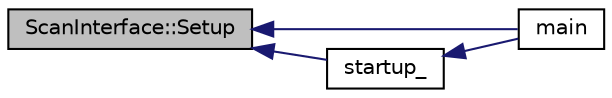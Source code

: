 digraph "ScanInterface::Setup"
{
  edge [fontname="Helvetica",fontsize="10",labelfontname="Helvetica",labelfontsize="10"];
  node [fontname="Helvetica",fontsize="10",shape=record];
  rankdir="LR";
  Node1 [label="ScanInterface::Setup",height=0.2,width=0.4,color="black", fillcolor="grey75", style="filled", fontcolor="black"];
  Node1 -> Node2 [dir="back",color="midnightblue",fontsize="10",style="solid",fontname="Helvetica"];
  Node2 [label="main",height=0.2,width=0.4,color="black", fillcolor="white", style="filled",URL="$d9/d0e/event_reader_8cpp.html#a0ddf1224851353fc92bfbff6f499fa97"];
  Node1 -> Node3 [dir="back",color="midnightblue",fontsize="10",style="solid",fontname="Helvetica"];
  Node3 [label="startup_",height=0.2,width=0.4,color="black", fillcolor="white", style="filled",URL="$d1/dd5/utkscanor_8cpp.html#a8dbf7975e3e8cf9404086d6f85c6f308",tooltip="Begins setups the interface between SCANOR and the C++ and the Unpacker. It also handles the processi..."];
  Node3 -> Node2 [dir="back",color="midnightblue",fontsize="10",style="solid",fontname="Helvetica"];
}
